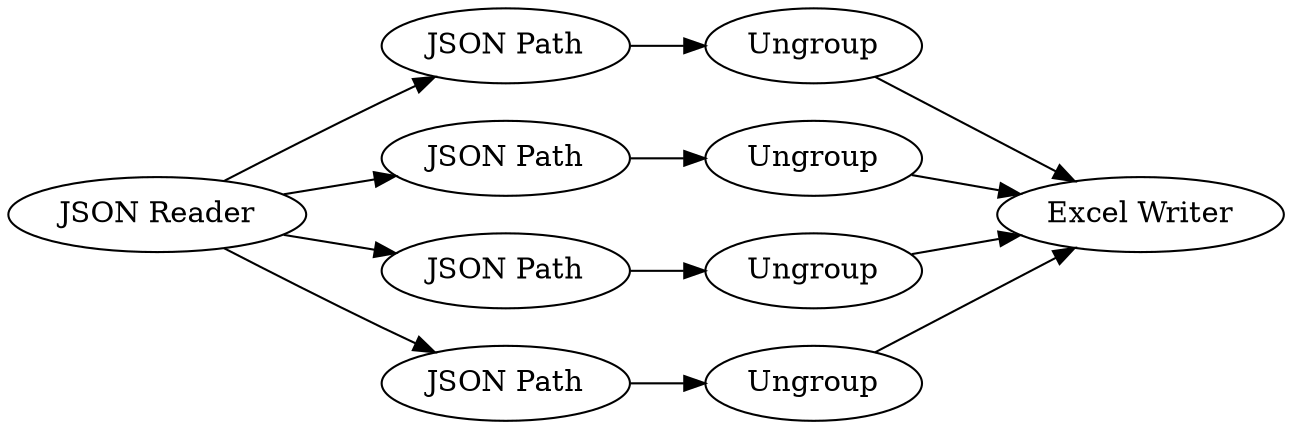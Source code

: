 digraph {
	10 -> 16
	2 -> 6
	5 -> 13
	11 -> 16
	6 -> 10
	4 -> 12
	3 -> 11
	12 -> 16
	13 -> 16
	2 -> 3
	2 -> 5
	2 -> 4
	5 [label="JSON Path"]
	16 [label="Excel Writer"]
	13 [label=Ungroup]
	11 [label=Ungroup]
	4 [label="JSON Path"]
	10 [label=Ungroup]
	6 [label="JSON Path"]
	3 [label="JSON Path"]
	2 [label="JSON Reader"]
	12 [label=Ungroup]
	rankdir=LR
}
